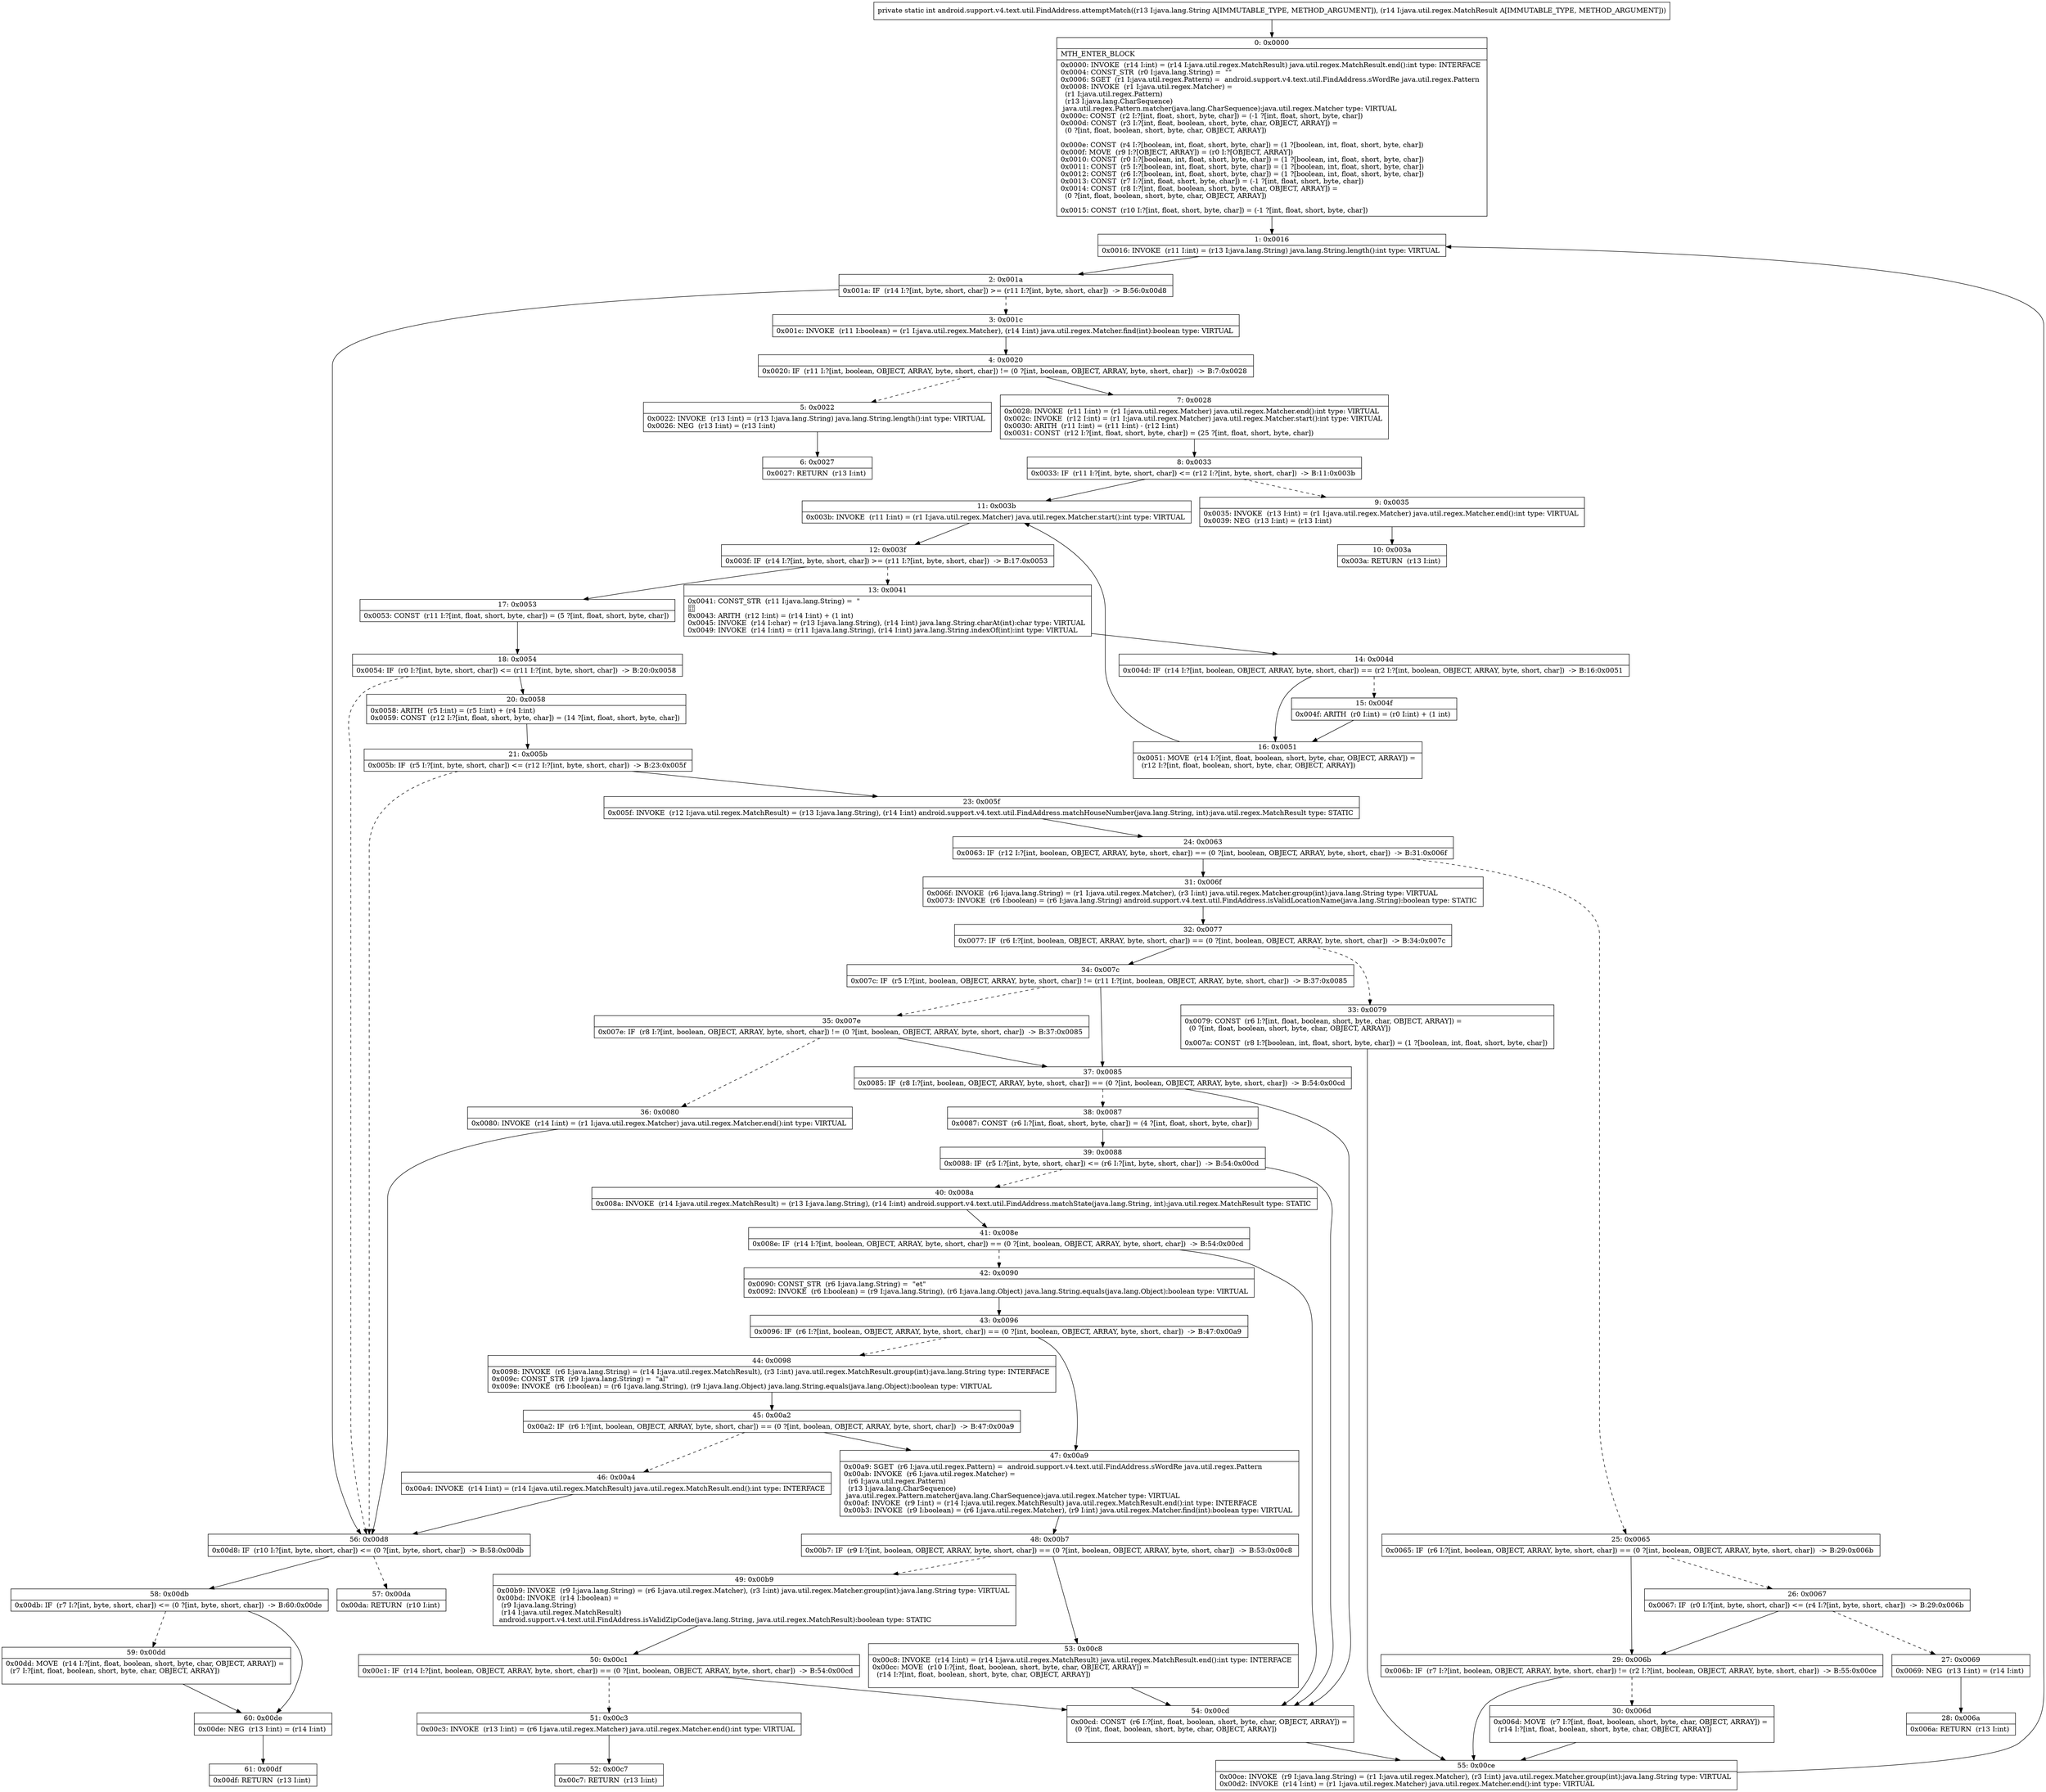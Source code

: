 digraph "CFG forandroid.support.v4.text.util.FindAddress.attemptMatch(Ljava\/lang\/String;Ljava\/util\/regex\/MatchResult;)I" {
Node_0 [shape=record,label="{0\:\ 0x0000|MTH_ENTER_BLOCK\l|0x0000: INVOKE  (r14 I:int) = (r14 I:java.util.regex.MatchResult) java.util.regex.MatchResult.end():int type: INTERFACE \l0x0004: CONST_STR  (r0 I:java.lang.String) =  \"\" \l0x0006: SGET  (r1 I:java.util.regex.Pattern) =  android.support.v4.text.util.FindAddress.sWordRe java.util.regex.Pattern \l0x0008: INVOKE  (r1 I:java.util.regex.Matcher) = \l  (r1 I:java.util.regex.Pattern)\l  (r13 I:java.lang.CharSequence)\l java.util.regex.Pattern.matcher(java.lang.CharSequence):java.util.regex.Matcher type: VIRTUAL \l0x000c: CONST  (r2 I:?[int, float, short, byte, char]) = (\-1 ?[int, float, short, byte, char]) \l0x000d: CONST  (r3 I:?[int, float, boolean, short, byte, char, OBJECT, ARRAY]) = \l  (0 ?[int, float, boolean, short, byte, char, OBJECT, ARRAY])\l \l0x000e: CONST  (r4 I:?[boolean, int, float, short, byte, char]) = (1 ?[boolean, int, float, short, byte, char]) \l0x000f: MOVE  (r9 I:?[OBJECT, ARRAY]) = (r0 I:?[OBJECT, ARRAY]) \l0x0010: CONST  (r0 I:?[boolean, int, float, short, byte, char]) = (1 ?[boolean, int, float, short, byte, char]) \l0x0011: CONST  (r5 I:?[boolean, int, float, short, byte, char]) = (1 ?[boolean, int, float, short, byte, char]) \l0x0012: CONST  (r6 I:?[boolean, int, float, short, byte, char]) = (1 ?[boolean, int, float, short, byte, char]) \l0x0013: CONST  (r7 I:?[int, float, short, byte, char]) = (\-1 ?[int, float, short, byte, char]) \l0x0014: CONST  (r8 I:?[int, float, boolean, short, byte, char, OBJECT, ARRAY]) = \l  (0 ?[int, float, boolean, short, byte, char, OBJECT, ARRAY])\l \l0x0015: CONST  (r10 I:?[int, float, short, byte, char]) = (\-1 ?[int, float, short, byte, char]) \l}"];
Node_1 [shape=record,label="{1\:\ 0x0016|0x0016: INVOKE  (r11 I:int) = (r13 I:java.lang.String) java.lang.String.length():int type: VIRTUAL \l}"];
Node_2 [shape=record,label="{2\:\ 0x001a|0x001a: IF  (r14 I:?[int, byte, short, char]) \>= (r11 I:?[int, byte, short, char])  \-\> B:56:0x00d8 \l}"];
Node_3 [shape=record,label="{3\:\ 0x001c|0x001c: INVOKE  (r11 I:boolean) = (r1 I:java.util.regex.Matcher), (r14 I:int) java.util.regex.Matcher.find(int):boolean type: VIRTUAL \l}"];
Node_4 [shape=record,label="{4\:\ 0x0020|0x0020: IF  (r11 I:?[int, boolean, OBJECT, ARRAY, byte, short, char]) != (0 ?[int, boolean, OBJECT, ARRAY, byte, short, char])  \-\> B:7:0x0028 \l}"];
Node_5 [shape=record,label="{5\:\ 0x0022|0x0022: INVOKE  (r13 I:int) = (r13 I:java.lang.String) java.lang.String.length():int type: VIRTUAL \l0x0026: NEG  (r13 I:int) = (r13 I:int) \l}"];
Node_6 [shape=record,label="{6\:\ 0x0027|0x0027: RETURN  (r13 I:int) \l}"];
Node_7 [shape=record,label="{7\:\ 0x0028|0x0028: INVOKE  (r11 I:int) = (r1 I:java.util.regex.Matcher) java.util.regex.Matcher.end():int type: VIRTUAL \l0x002c: INVOKE  (r12 I:int) = (r1 I:java.util.regex.Matcher) java.util.regex.Matcher.start():int type: VIRTUAL \l0x0030: ARITH  (r11 I:int) = (r11 I:int) \- (r12 I:int) \l0x0031: CONST  (r12 I:?[int, float, short, byte, char]) = (25 ?[int, float, short, byte, char]) \l}"];
Node_8 [shape=record,label="{8\:\ 0x0033|0x0033: IF  (r11 I:?[int, byte, short, char]) \<= (r12 I:?[int, byte, short, char])  \-\> B:11:0x003b \l}"];
Node_9 [shape=record,label="{9\:\ 0x0035|0x0035: INVOKE  (r13 I:int) = (r1 I:java.util.regex.Matcher) java.util.regex.Matcher.end():int type: VIRTUAL \l0x0039: NEG  (r13 I:int) = (r13 I:int) \l}"];
Node_10 [shape=record,label="{10\:\ 0x003a|0x003a: RETURN  (r13 I:int) \l}"];
Node_11 [shape=record,label="{11\:\ 0x003b|0x003b: INVOKE  (r11 I:int) = (r1 I:java.util.regex.Matcher) java.util.regex.Matcher.start():int type: VIRTUAL \l}"];
Node_12 [shape=record,label="{12\:\ 0x003f|0x003f: IF  (r14 I:?[int, byte, short, char]) \>= (r11 I:?[int, byte, short, char])  \-\> B:17:0x0053 \l}"];
Node_13 [shape=record,label="{13\:\ 0x0041|0x0041: CONST_STR  (r11 I:java.lang.String) =  \"\l  \" \l0x0043: ARITH  (r12 I:int) = (r14 I:int) + (1 int) \l0x0045: INVOKE  (r14 I:char) = (r13 I:java.lang.String), (r14 I:int) java.lang.String.charAt(int):char type: VIRTUAL \l0x0049: INVOKE  (r14 I:int) = (r11 I:java.lang.String), (r14 I:int) java.lang.String.indexOf(int):int type: VIRTUAL \l}"];
Node_14 [shape=record,label="{14\:\ 0x004d|0x004d: IF  (r14 I:?[int, boolean, OBJECT, ARRAY, byte, short, char]) == (r2 I:?[int, boolean, OBJECT, ARRAY, byte, short, char])  \-\> B:16:0x0051 \l}"];
Node_15 [shape=record,label="{15\:\ 0x004f|0x004f: ARITH  (r0 I:int) = (r0 I:int) + (1 int) \l}"];
Node_16 [shape=record,label="{16\:\ 0x0051|0x0051: MOVE  (r14 I:?[int, float, boolean, short, byte, char, OBJECT, ARRAY]) = \l  (r12 I:?[int, float, boolean, short, byte, char, OBJECT, ARRAY])\l \l}"];
Node_17 [shape=record,label="{17\:\ 0x0053|0x0053: CONST  (r11 I:?[int, float, short, byte, char]) = (5 ?[int, float, short, byte, char]) \l}"];
Node_18 [shape=record,label="{18\:\ 0x0054|0x0054: IF  (r0 I:?[int, byte, short, char]) \<= (r11 I:?[int, byte, short, char])  \-\> B:20:0x0058 \l}"];
Node_20 [shape=record,label="{20\:\ 0x0058|0x0058: ARITH  (r5 I:int) = (r5 I:int) + (r4 I:int) \l0x0059: CONST  (r12 I:?[int, float, short, byte, char]) = (14 ?[int, float, short, byte, char]) \l}"];
Node_21 [shape=record,label="{21\:\ 0x005b|0x005b: IF  (r5 I:?[int, byte, short, char]) \<= (r12 I:?[int, byte, short, char])  \-\> B:23:0x005f \l}"];
Node_23 [shape=record,label="{23\:\ 0x005f|0x005f: INVOKE  (r12 I:java.util.regex.MatchResult) = (r13 I:java.lang.String), (r14 I:int) android.support.v4.text.util.FindAddress.matchHouseNumber(java.lang.String, int):java.util.regex.MatchResult type: STATIC \l}"];
Node_24 [shape=record,label="{24\:\ 0x0063|0x0063: IF  (r12 I:?[int, boolean, OBJECT, ARRAY, byte, short, char]) == (0 ?[int, boolean, OBJECT, ARRAY, byte, short, char])  \-\> B:31:0x006f \l}"];
Node_25 [shape=record,label="{25\:\ 0x0065|0x0065: IF  (r6 I:?[int, boolean, OBJECT, ARRAY, byte, short, char]) == (0 ?[int, boolean, OBJECT, ARRAY, byte, short, char])  \-\> B:29:0x006b \l}"];
Node_26 [shape=record,label="{26\:\ 0x0067|0x0067: IF  (r0 I:?[int, byte, short, char]) \<= (r4 I:?[int, byte, short, char])  \-\> B:29:0x006b \l}"];
Node_27 [shape=record,label="{27\:\ 0x0069|0x0069: NEG  (r13 I:int) = (r14 I:int) \l}"];
Node_28 [shape=record,label="{28\:\ 0x006a|0x006a: RETURN  (r13 I:int) \l}"];
Node_29 [shape=record,label="{29\:\ 0x006b|0x006b: IF  (r7 I:?[int, boolean, OBJECT, ARRAY, byte, short, char]) != (r2 I:?[int, boolean, OBJECT, ARRAY, byte, short, char])  \-\> B:55:0x00ce \l}"];
Node_30 [shape=record,label="{30\:\ 0x006d|0x006d: MOVE  (r7 I:?[int, float, boolean, short, byte, char, OBJECT, ARRAY]) = \l  (r14 I:?[int, float, boolean, short, byte, char, OBJECT, ARRAY])\l \l}"];
Node_31 [shape=record,label="{31\:\ 0x006f|0x006f: INVOKE  (r6 I:java.lang.String) = (r1 I:java.util.regex.Matcher), (r3 I:int) java.util.regex.Matcher.group(int):java.lang.String type: VIRTUAL \l0x0073: INVOKE  (r6 I:boolean) = (r6 I:java.lang.String) android.support.v4.text.util.FindAddress.isValidLocationName(java.lang.String):boolean type: STATIC \l}"];
Node_32 [shape=record,label="{32\:\ 0x0077|0x0077: IF  (r6 I:?[int, boolean, OBJECT, ARRAY, byte, short, char]) == (0 ?[int, boolean, OBJECT, ARRAY, byte, short, char])  \-\> B:34:0x007c \l}"];
Node_33 [shape=record,label="{33\:\ 0x0079|0x0079: CONST  (r6 I:?[int, float, boolean, short, byte, char, OBJECT, ARRAY]) = \l  (0 ?[int, float, boolean, short, byte, char, OBJECT, ARRAY])\l \l0x007a: CONST  (r8 I:?[boolean, int, float, short, byte, char]) = (1 ?[boolean, int, float, short, byte, char]) \l}"];
Node_34 [shape=record,label="{34\:\ 0x007c|0x007c: IF  (r5 I:?[int, boolean, OBJECT, ARRAY, byte, short, char]) != (r11 I:?[int, boolean, OBJECT, ARRAY, byte, short, char])  \-\> B:37:0x0085 \l}"];
Node_35 [shape=record,label="{35\:\ 0x007e|0x007e: IF  (r8 I:?[int, boolean, OBJECT, ARRAY, byte, short, char]) != (0 ?[int, boolean, OBJECT, ARRAY, byte, short, char])  \-\> B:37:0x0085 \l}"];
Node_36 [shape=record,label="{36\:\ 0x0080|0x0080: INVOKE  (r14 I:int) = (r1 I:java.util.regex.Matcher) java.util.regex.Matcher.end():int type: VIRTUAL \l}"];
Node_37 [shape=record,label="{37\:\ 0x0085|0x0085: IF  (r8 I:?[int, boolean, OBJECT, ARRAY, byte, short, char]) == (0 ?[int, boolean, OBJECT, ARRAY, byte, short, char])  \-\> B:54:0x00cd \l}"];
Node_38 [shape=record,label="{38\:\ 0x0087|0x0087: CONST  (r6 I:?[int, float, short, byte, char]) = (4 ?[int, float, short, byte, char]) \l}"];
Node_39 [shape=record,label="{39\:\ 0x0088|0x0088: IF  (r5 I:?[int, byte, short, char]) \<= (r6 I:?[int, byte, short, char])  \-\> B:54:0x00cd \l}"];
Node_40 [shape=record,label="{40\:\ 0x008a|0x008a: INVOKE  (r14 I:java.util.regex.MatchResult) = (r13 I:java.lang.String), (r14 I:int) android.support.v4.text.util.FindAddress.matchState(java.lang.String, int):java.util.regex.MatchResult type: STATIC \l}"];
Node_41 [shape=record,label="{41\:\ 0x008e|0x008e: IF  (r14 I:?[int, boolean, OBJECT, ARRAY, byte, short, char]) == (0 ?[int, boolean, OBJECT, ARRAY, byte, short, char])  \-\> B:54:0x00cd \l}"];
Node_42 [shape=record,label="{42\:\ 0x0090|0x0090: CONST_STR  (r6 I:java.lang.String) =  \"et\" \l0x0092: INVOKE  (r6 I:boolean) = (r9 I:java.lang.String), (r6 I:java.lang.Object) java.lang.String.equals(java.lang.Object):boolean type: VIRTUAL \l}"];
Node_43 [shape=record,label="{43\:\ 0x0096|0x0096: IF  (r6 I:?[int, boolean, OBJECT, ARRAY, byte, short, char]) == (0 ?[int, boolean, OBJECT, ARRAY, byte, short, char])  \-\> B:47:0x00a9 \l}"];
Node_44 [shape=record,label="{44\:\ 0x0098|0x0098: INVOKE  (r6 I:java.lang.String) = (r14 I:java.util.regex.MatchResult), (r3 I:int) java.util.regex.MatchResult.group(int):java.lang.String type: INTERFACE \l0x009c: CONST_STR  (r9 I:java.lang.String) =  \"al\" \l0x009e: INVOKE  (r6 I:boolean) = (r6 I:java.lang.String), (r9 I:java.lang.Object) java.lang.String.equals(java.lang.Object):boolean type: VIRTUAL \l}"];
Node_45 [shape=record,label="{45\:\ 0x00a2|0x00a2: IF  (r6 I:?[int, boolean, OBJECT, ARRAY, byte, short, char]) == (0 ?[int, boolean, OBJECT, ARRAY, byte, short, char])  \-\> B:47:0x00a9 \l}"];
Node_46 [shape=record,label="{46\:\ 0x00a4|0x00a4: INVOKE  (r14 I:int) = (r14 I:java.util.regex.MatchResult) java.util.regex.MatchResult.end():int type: INTERFACE \l}"];
Node_47 [shape=record,label="{47\:\ 0x00a9|0x00a9: SGET  (r6 I:java.util.regex.Pattern) =  android.support.v4.text.util.FindAddress.sWordRe java.util.regex.Pattern \l0x00ab: INVOKE  (r6 I:java.util.regex.Matcher) = \l  (r6 I:java.util.regex.Pattern)\l  (r13 I:java.lang.CharSequence)\l java.util.regex.Pattern.matcher(java.lang.CharSequence):java.util.regex.Matcher type: VIRTUAL \l0x00af: INVOKE  (r9 I:int) = (r14 I:java.util.regex.MatchResult) java.util.regex.MatchResult.end():int type: INTERFACE \l0x00b3: INVOKE  (r9 I:boolean) = (r6 I:java.util.regex.Matcher), (r9 I:int) java.util.regex.Matcher.find(int):boolean type: VIRTUAL \l}"];
Node_48 [shape=record,label="{48\:\ 0x00b7|0x00b7: IF  (r9 I:?[int, boolean, OBJECT, ARRAY, byte, short, char]) == (0 ?[int, boolean, OBJECT, ARRAY, byte, short, char])  \-\> B:53:0x00c8 \l}"];
Node_49 [shape=record,label="{49\:\ 0x00b9|0x00b9: INVOKE  (r9 I:java.lang.String) = (r6 I:java.util.regex.Matcher), (r3 I:int) java.util.regex.Matcher.group(int):java.lang.String type: VIRTUAL \l0x00bd: INVOKE  (r14 I:boolean) = \l  (r9 I:java.lang.String)\l  (r14 I:java.util.regex.MatchResult)\l android.support.v4.text.util.FindAddress.isValidZipCode(java.lang.String, java.util.regex.MatchResult):boolean type: STATIC \l}"];
Node_50 [shape=record,label="{50\:\ 0x00c1|0x00c1: IF  (r14 I:?[int, boolean, OBJECT, ARRAY, byte, short, char]) == (0 ?[int, boolean, OBJECT, ARRAY, byte, short, char])  \-\> B:54:0x00cd \l}"];
Node_51 [shape=record,label="{51\:\ 0x00c3|0x00c3: INVOKE  (r13 I:int) = (r6 I:java.util.regex.Matcher) java.util.regex.Matcher.end():int type: VIRTUAL \l}"];
Node_52 [shape=record,label="{52\:\ 0x00c7|0x00c7: RETURN  (r13 I:int) \l}"];
Node_53 [shape=record,label="{53\:\ 0x00c8|0x00c8: INVOKE  (r14 I:int) = (r14 I:java.util.regex.MatchResult) java.util.regex.MatchResult.end():int type: INTERFACE \l0x00cc: MOVE  (r10 I:?[int, float, boolean, short, byte, char, OBJECT, ARRAY]) = \l  (r14 I:?[int, float, boolean, short, byte, char, OBJECT, ARRAY])\l \l}"];
Node_54 [shape=record,label="{54\:\ 0x00cd|0x00cd: CONST  (r6 I:?[int, float, boolean, short, byte, char, OBJECT, ARRAY]) = \l  (0 ?[int, float, boolean, short, byte, char, OBJECT, ARRAY])\l \l}"];
Node_55 [shape=record,label="{55\:\ 0x00ce|0x00ce: INVOKE  (r9 I:java.lang.String) = (r1 I:java.util.regex.Matcher), (r3 I:int) java.util.regex.Matcher.group(int):java.lang.String type: VIRTUAL \l0x00d2: INVOKE  (r14 I:int) = (r1 I:java.util.regex.Matcher) java.util.regex.Matcher.end():int type: VIRTUAL \l}"];
Node_56 [shape=record,label="{56\:\ 0x00d8|0x00d8: IF  (r10 I:?[int, byte, short, char]) \<= (0 ?[int, byte, short, char])  \-\> B:58:0x00db \l}"];
Node_57 [shape=record,label="{57\:\ 0x00da|0x00da: RETURN  (r10 I:int) \l}"];
Node_58 [shape=record,label="{58\:\ 0x00db|0x00db: IF  (r7 I:?[int, byte, short, char]) \<= (0 ?[int, byte, short, char])  \-\> B:60:0x00de \l}"];
Node_59 [shape=record,label="{59\:\ 0x00dd|0x00dd: MOVE  (r14 I:?[int, float, boolean, short, byte, char, OBJECT, ARRAY]) = \l  (r7 I:?[int, float, boolean, short, byte, char, OBJECT, ARRAY])\l \l}"];
Node_60 [shape=record,label="{60\:\ 0x00de|0x00de: NEG  (r13 I:int) = (r14 I:int) \l}"];
Node_61 [shape=record,label="{61\:\ 0x00df|0x00df: RETURN  (r13 I:int) \l}"];
MethodNode[shape=record,label="{private static int android.support.v4.text.util.FindAddress.attemptMatch((r13 I:java.lang.String A[IMMUTABLE_TYPE, METHOD_ARGUMENT]), (r14 I:java.util.regex.MatchResult A[IMMUTABLE_TYPE, METHOD_ARGUMENT])) }"];
MethodNode -> Node_0;
Node_0 -> Node_1;
Node_1 -> Node_2;
Node_2 -> Node_3[style=dashed];
Node_2 -> Node_56;
Node_3 -> Node_4;
Node_4 -> Node_5[style=dashed];
Node_4 -> Node_7;
Node_5 -> Node_6;
Node_7 -> Node_8;
Node_8 -> Node_9[style=dashed];
Node_8 -> Node_11;
Node_9 -> Node_10;
Node_11 -> Node_12;
Node_12 -> Node_13[style=dashed];
Node_12 -> Node_17;
Node_13 -> Node_14;
Node_14 -> Node_15[style=dashed];
Node_14 -> Node_16;
Node_15 -> Node_16;
Node_16 -> Node_11;
Node_17 -> Node_18;
Node_18 -> Node_20;
Node_18 -> Node_56[style=dashed];
Node_20 -> Node_21;
Node_21 -> Node_23;
Node_21 -> Node_56[style=dashed];
Node_23 -> Node_24;
Node_24 -> Node_25[style=dashed];
Node_24 -> Node_31;
Node_25 -> Node_26[style=dashed];
Node_25 -> Node_29;
Node_26 -> Node_27[style=dashed];
Node_26 -> Node_29;
Node_27 -> Node_28;
Node_29 -> Node_30[style=dashed];
Node_29 -> Node_55;
Node_30 -> Node_55;
Node_31 -> Node_32;
Node_32 -> Node_33[style=dashed];
Node_32 -> Node_34;
Node_33 -> Node_55;
Node_34 -> Node_35[style=dashed];
Node_34 -> Node_37;
Node_35 -> Node_36[style=dashed];
Node_35 -> Node_37;
Node_36 -> Node_56;
Node_37 -> Node_38[style=dashed];
Node_37 -> Node_54;
Node_38 -> Node_39;
Node_39 -> Node_40[style=dashed];
Node_39 -> Node_54;
Node_40 -> Node_41;
Node_41 -> Node_42[style=dashed];
Node_41 -> Node_54;
Node_42 -> Node_43;
Node_43 -> Node_44[style=dashed];
Node_43 -> Node_47;
Node_44 -> Node_45;
Node_45 -> Node_46[style=dashed];
Node_45 -> Node_47;
Node_46 -> Node_56;
Node_47 -> Node_48;
Node_48 -> Node_49[style=dashed];
Node_48 -> Node_53;
Node_49 -> Node_50;
Node_50 -> Node_51[style=dashed];
Node_50 -> Node_54;
Node_51 -> Node_52;
Node_53 -> Node_54;
Node_54 -> Node_55;
Node_55 -> Node_1;
Node_56 -> Node_57[style=dashed];
Node_56 -> Node_58;
Node_58 -> Node_59[style=dashed];
Node_58 -> Node_60;
Node_59 -> Node_60;
Node_60 -> Node_61;
}

